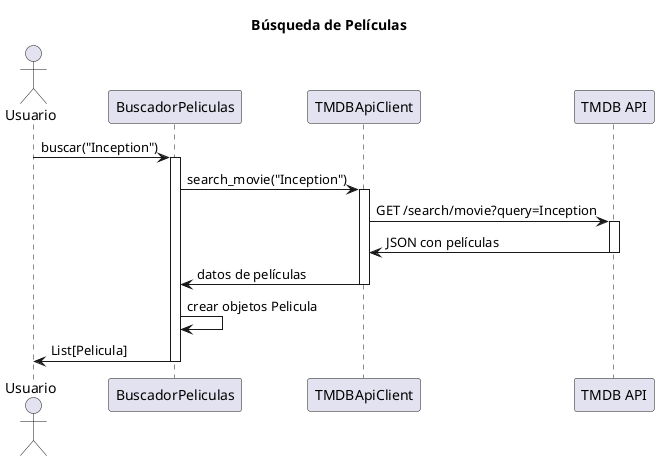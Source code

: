 @startuml MovieSearchSequence

' ===== DIAGRAMA DE SECUENCIA =====
title Búsqueda de Películas

actor Usuario
participant BuscadorPeliculas as Buscador
participant TMDBApiClient as API
participant "TMDB API" as ExternalAPI

Usuario -> Buscador: buscar("Inception")
activate Buscador

Buscador -> API: search_movie("Inception")
activate API

API -> ExternalAPI: GET /search/movie?query=Inception
activate ExternalAPI

ExternalAPI -> API: JSON con películas
deactivate ExternalAPI

API -> Buscador: datos de películas
deactivate API

Buscador -> Buscador: crear objetos Pelicula

Buscador -> Usuario: List[Pelicula]
deactivate Buscador

@enduml
